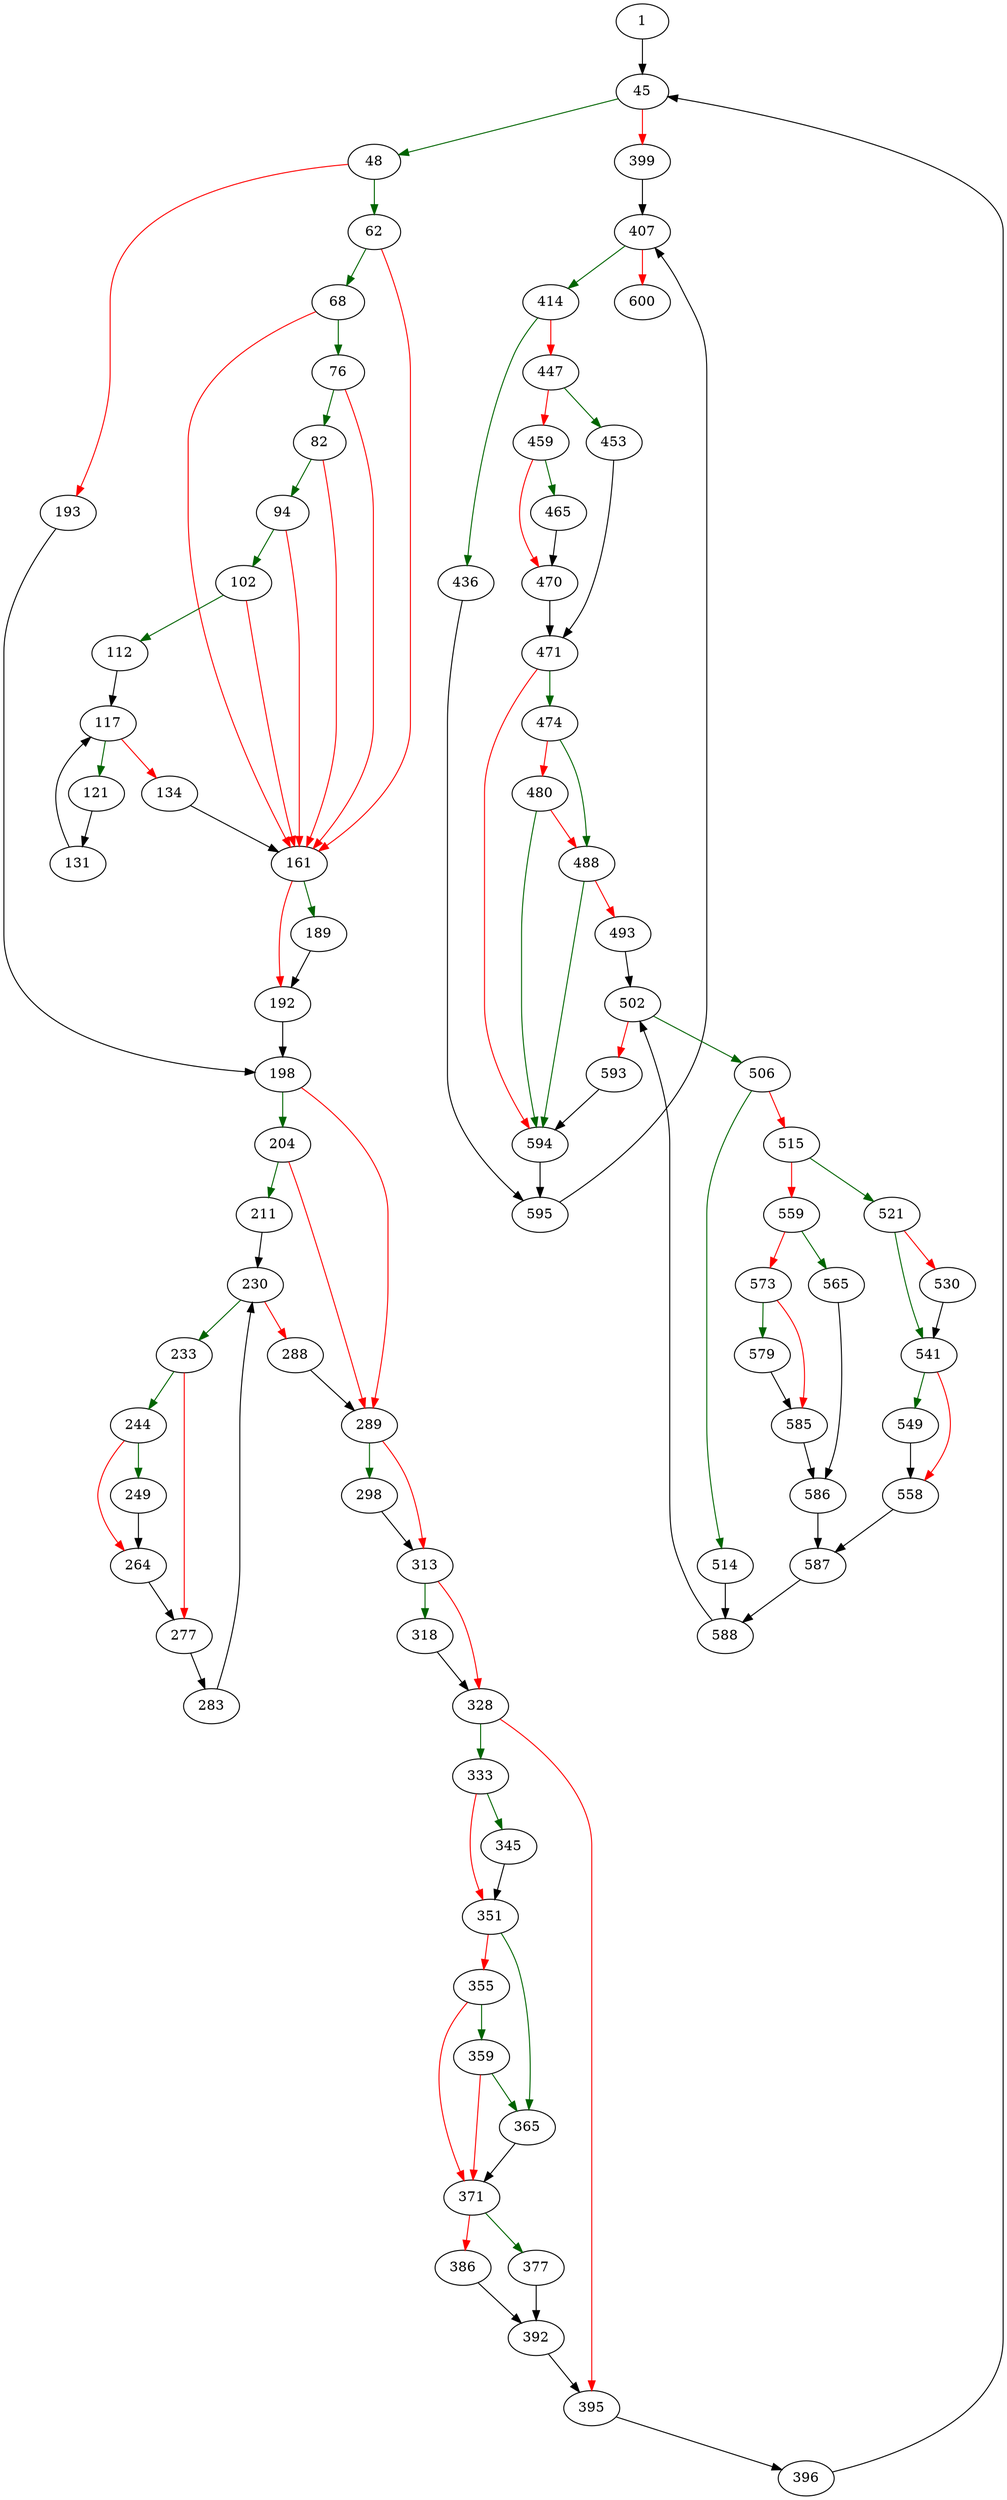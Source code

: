 strict digraph "sqlite3WhereEnd" {
	// Node definitions.
	1 [entry=true];
	45;
	48;
	399;
	62;
	193;
	68;
	161;
	76;
	82;
	94;
	102;
	112;
	117;
	121;
	134;
	131;
	189;
	192;
	198;
	204;
	289;
	211;
	230;
	233;
	288;
	244;
	277;
	249;
	264;
	283;
	298;
	313;
	318;
	328;
	333;
	395;
	345;
	351;
	365;
	355;
	359;
	371;
	377;
	386;
	392;
	396;
	407;
	414;
	600;
	436;
	447;
	595;
	453;
	459;
	471;
	465;
	470;
	474;
	594;
	488;
	480;
	493;
	502;
	506;
	593;
	514;
	515;
	588;
	521;
	559;
	541;
	530;
	549;
	558;
	587;
	565;
	573;
	586;
	579;
	585;

	// Edge definitions.
	1 -> 45;
	45 -> 48 [
		color=darkgreen
		cond=true
	];
	45 -> 399 [
		color=red
		cond=false
	];
	48 -> 62 [
		color=darkgreen
		cond=true
	];
	48 -> 193 [
		color=red
		cond=false
	];
	399 -> 407;
	62 -> 68 [
		color=darkgreen
		cond=true
	];
	62 -> 161 [
		color=red
		cond=false
	];
	193 -> 198;
	68 -> 161 [
		color=red
		cond=false
	];
	68 -> 76 [
		color=darkgreen
		cond=true
	];
	161 -> 189 [
		color=darkgreen
		cond=true
	];
	161 -> 192 [
		color=red
		cond=false
	];
	76 -> 161 [
		color=red
		cond=false
	];
	76 -> 82 [
		color=darkgreen
		cond=true
	];
	82 -> 161 [
		color=red
		cond=false
	];
	82 -> 94 [
		color=darkgreen
		cond=true
	];
	94 -> 161 [
		color=red
		cond=false
	];
	94 -> 102 [
		color=darkgreen
		cond=true
	];
	102 -> 161 [
		color=red
		cond=false
	];
	102 -> 112 [
		color=darkgreen
		cond=true
	];
	112 -> 117;
	117 -> 121 [
		color=darkgreen
		cond=true
	];
	117 -> 134 [
		color=red
		cond=false
	];
	121 -> 131;
	134 -> 161;
	131 -> 117;
	189 -> 192;
	192 -> 198;
	198 -> 204 [
		color=darkgreen
		cond=true
	];
	198 -> 289 [
		color=red
		cond=false
	];
	204 -> 289 [
		color=red
		cond=false
	];
	204 -> 211 [
		color=darkgreen
		cond=true
	];
	289 -> 298 [
		color=darkgreen
		cond=true
	];
	289 -> 313 [
		color=red
		cond=false
	];
	211 -> 230;
	230 -> 233 [
		color=darkgreen
		cond=true
	];
	230 -> 288 [
		color=red
		cond=false
	];
	233 -> 244 [
		color=darkgreen
		cond=true
	];
	233 -> 277 [
		color=red
		cond=false
	];
	288 -> 289;
	244 -> 249 [
		color=darkgreen
		cond=true
	];
	244 -> 264 [
		color=red
		cond=false
	];
	277 -> 283;
	249 -> 264;
	264 -> 277;
	283 -> 230;
	298 -> 313;
	313 -> 318 [
		color=darkgreen
		cond=true
	];
	313 -> 328 [
		color=red
		cond=false
	];
	318 -> 328;
	328 -> 333 [
		color=darkgreen
		cond=true
	];
	328 -> 395 [
		color=red
		cond=false
	];
	333 -> 345 [
		color=darkgreen
		cond=true
	];
	333 -> 351 [
		color=red
		cond=false
	];
	395 -> 396;
	345 -> 351;
	351 -> 365 [
		color=darkgreen
		cond=true
	];
	351 -> 355 [
		color=red
		cond=false
	];
	365 -> 371;
	355 -> 359 [
		color=darkgreen
		cond=true
	];
	355 -> 371 [
		color=red
		cond=false
	];
	359 -> 365 [
		color=darkgreen
		cond=true
	];
	359 -> 371 [
		color=red
		cond=false
	];
	371 -> 377 [
		color=darkgreen
		cond=true
	];
	371 -> 386 [
		color=red
		cond=false
	];
	377 -> 392;
	386 -> 392;
	392 -> 395;
	396 -> 45;
	407 -> 414 [
		color=darkgreen
		cond=true
	];
	407 -> 600 [
		color=red
		cond=false
	];
	414 -> 436 [
		color=darkgreen
		cond=true
	];
	414 -> 447 [
		color=red
		cond=false
	];
	436 -> 595;
	447 -> 453 [
		color=darkgreen
		cond=true
	];
	447 -> 459 [
		color=red
		cond=false
	];
	595 -> 407;
	453 -> 471;
	459 -> 465 [
		color=darkgreen
		cond=true
	];
	459 -> 470 [
		color=red
		cond=false
	];
	471 -> 474 [
		color=darkgreen
		cond=true
	];
	471 -> 594 [
		color=red
		cond=false
	];
	465 -> 470;
	470 -> 471;
	474 -> 488 [
		color=darkgreen
		cond=true
	];
	474 -> 480 [
		color=red
		cond=false
	];
	594 -> 595;
	488 -> 594 [
		color=darkgreen
		cond=true
	];
	488 -> 493 [
		color=red
		cond=false
	];
	480 -> 594 [
		color=darkgreen
		cond=true
	];
	480 -> 488 [
		color=red
		cond=false
	];
	493 -> 502;
	502 -> 506 [
		color=darkgreen
		cond=true
	];
	502 -> 593 [
		color=red
		cond=false
	];
	506 -> 514 [
		color=darkgreen
		cond=true
	];
	506 -> 515 [
		color=red
		cond=false
	];
	593 -> 594;
	514 -> 588;
	515 -> 521 [
		color=darkgreen
		cond=true
	];
	515 -> 559 [
		color=red
		cond=false
	];
	588 -> 502;
	521 -> 541 [
		color=darkgreen
		cond=true
	];
	521 -> 530 [
		color=red
		cond=false
	];
	559 -> 565 [
		color=darkgreen
		cond=true
	];
	559 -> 573 [
		color=red
		cond=false
	];
	541 -> 549 [
		color=darkgreen
		cond=true
	];
	541 -> 558 [
		color=red
		cond=false
	];
	530 -> 541;
	549 -> 558;
	558 -> 587;
	587 -> 588;
	565 -> 586;
	573 -> 579 [
		color=darkgreen
		cond=true
	];
	573 -> 585 [
		color=red
		cond=false
	];
	586 -> 587;
	579 -> 585;
	585 -> 586;
}